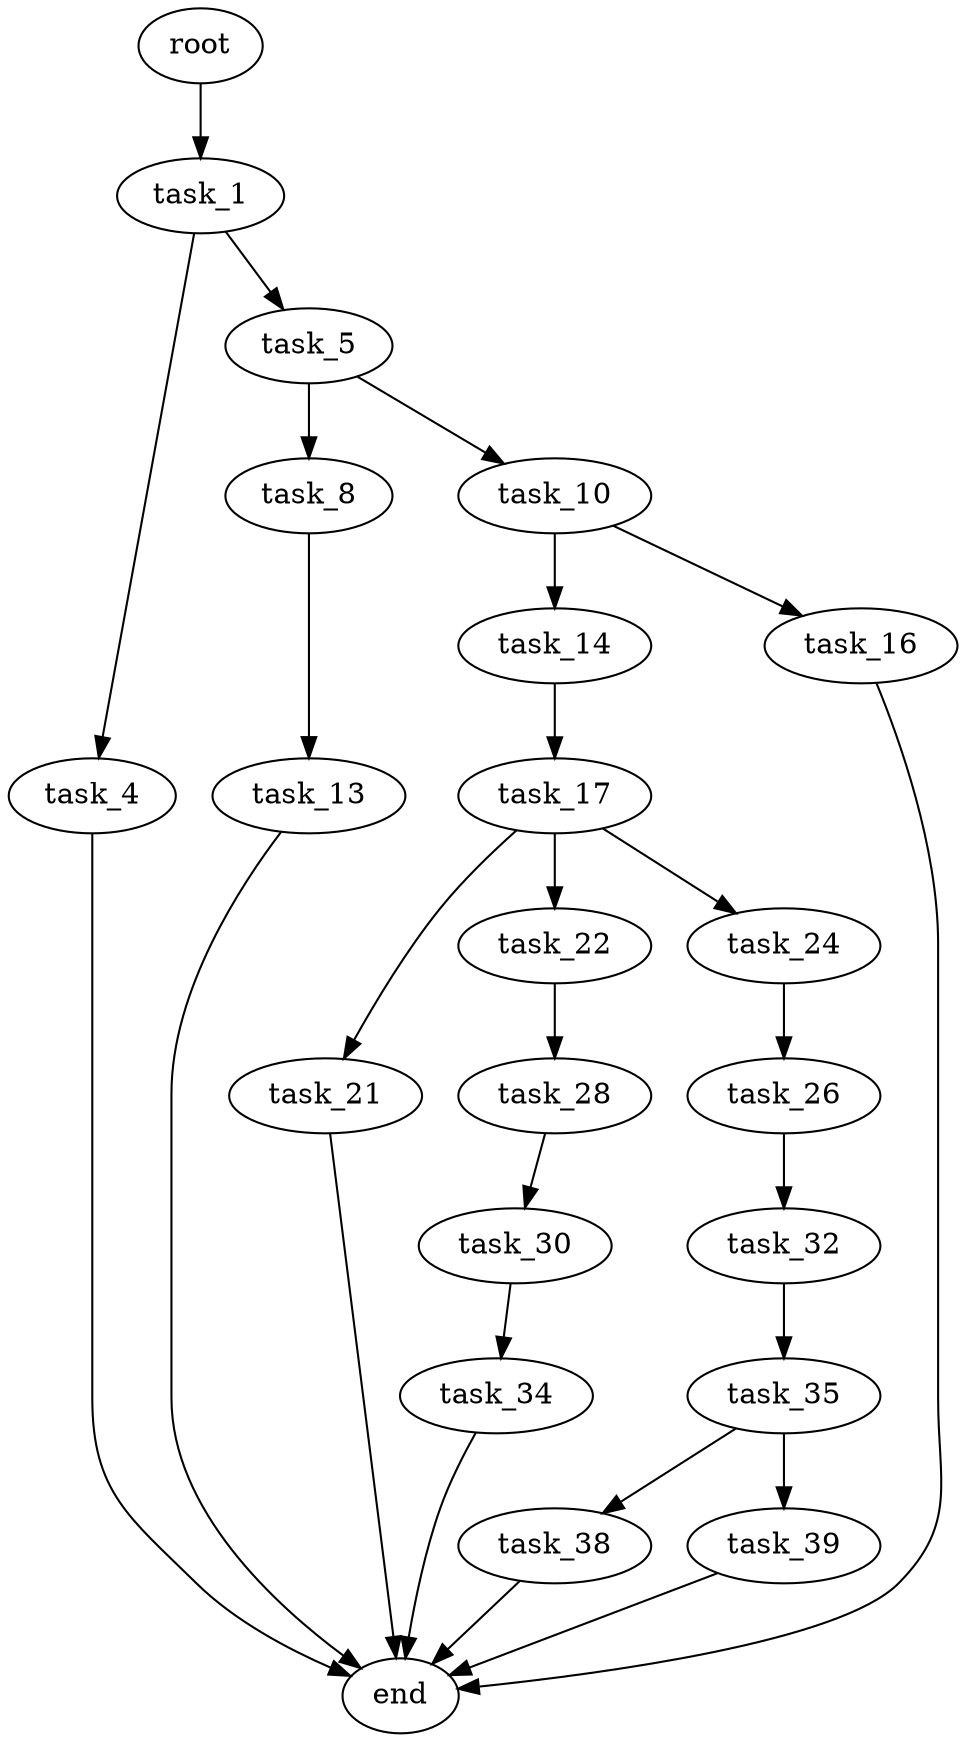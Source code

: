 digraph G {
  root [size="0.000000"];
  task_1 [size="782757789696.000000"];
  task_4 [size="971486701376.000000"];
  task_5 [size="395152103803.000000"];
  task_8 [size="936103571725.000000"];
  task_10 [size="4050150408.000000"];
  task_13 [size="2186941965.000000"];
  task_14 [size="384440278462.000000"];
  task_16 [size="25534035703.000000"];
  task_17 [size="5748137831.000000"];
  task_21 [size="6768550841.000000"];
  task_22 [size="8239587688.000000"];
  task_24 [size="22346207886.000000"];
  task_26 [size="8831570670.000000"];
  task_28 [size="46323151381.000000"];
  task_30 [size="1073741824000.000000"];
  task_32 [size="8589934592.000000"];
  task_34 [size="231928233984.000000"];
  task_35 [size="532743266312.000000"];
  task_38 [size="1223079419.000000"];
  task_39 [size="40067253706.000000"];
  end [size="0.000000"];

  root -> task_1 [size="1.000000"];
  task_1 -> task_4 [size="679477248.000000"];
  task_1 -> task_5 [size="679477248.000000"];
  task_4 -> end [size="1.000000"];
  task_5 -> task_8 [size="301989888.000000"];
  task_5 -> task_10 [size="301989888.000000"];
  task_8 -> task_13 [size="838860800.000000"];
  task_10 -> task_14 [size="75497472.000000"];
  task_10 -> task_16 [size="75497472.000000"];
  task_13 -> end [size="1.000000"];
  task_14 -> task_17 [size="536870912.000000"];
  task_16 -> end [size="1.000000"];
  task_17 -> task_21 [size="536870912.000000"];
  task_17 -> task_22 [size="536870912.000000"];
  task_17 -> task_24 [size="536870912.000000"];
  task_21 -> end [size="1.000000"];
  task_22 -> task_28 [size="301989888.000000"];
  task_24 -> task_26 [size="411041792.000000"];
  task_26 -> task_32 [size="838860800.000000"];
  task_28 -> task_30 [size="33554432.000000"];
  task_30 -> task_34 [size="838860800.000000"];
  task_32 -> task_35 [size="33554432.000000"];
  task_34 -> end [size="1.000000"];
  task_35 -> task_38 [size="838860800.000000"];
  task_35 -> task_39 [size="838860800.000000"];
  task_38 -> end [size="1.000000"];
  task_39 -> end [size="1.000000"];
}
